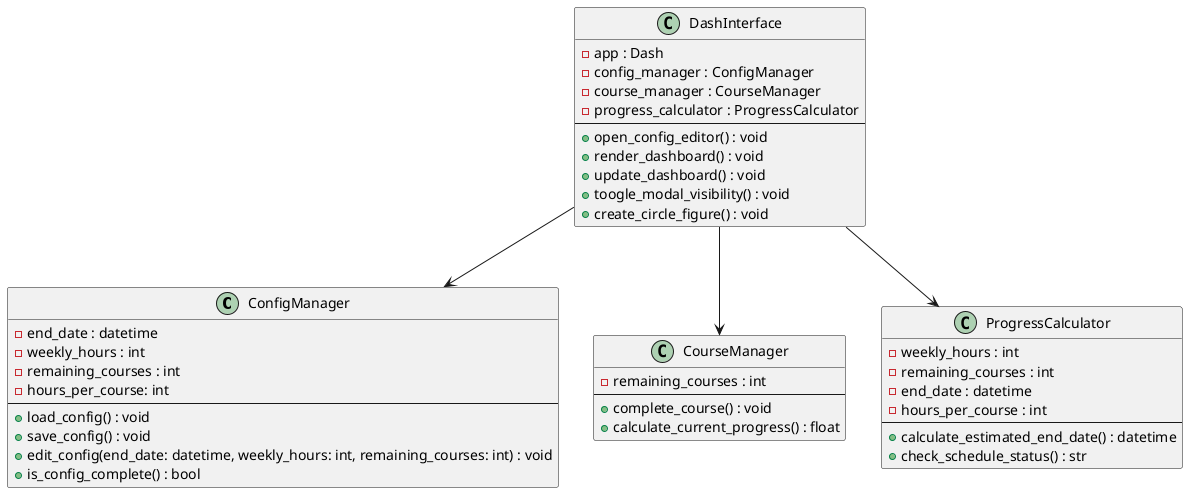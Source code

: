 @startuml study dashboard phase 2 final

class ConfigManager {
  - end_date : datetime
  - weekly_hours : int
  - remaining_courses : int
  - hours_per_course: int
  --
  + load_config() : void
  + save_config() : void
  + edit_config(end_date: datetime, weekly_hours: int, remaining_courses: int) : void
  + is_config_complete() : bool
}

class CourseManager {
  - remaining_courses : int
  --
  + complete_course() : void
  + calculate_current_progress() : float
}

class ProgressCalculator {
  - weekly_hours : int
  - remaining_courses : int
  - end_date : datetime
  - hours_per_course : int
  --
  + calculate_estimated_end_date() : datetime
  + check_schedule_status() : str
}

class DashInterface {
  - app : Dash
  - config_manager : ConfigManager
  - course_manager : CourseManager
  - progress_calculator : ProgressCalculator
  --
  + open_config_editor() : void
  + render_dashboard() : void
  + update_dashboard() : void
  + toogle_modal_visibility() : void
  + create_circle_figure() : void
}

DashInterface --> ConfigManager
DashInterface --> CourseManager
DashInterface --> ProgressCalculator

@enduml